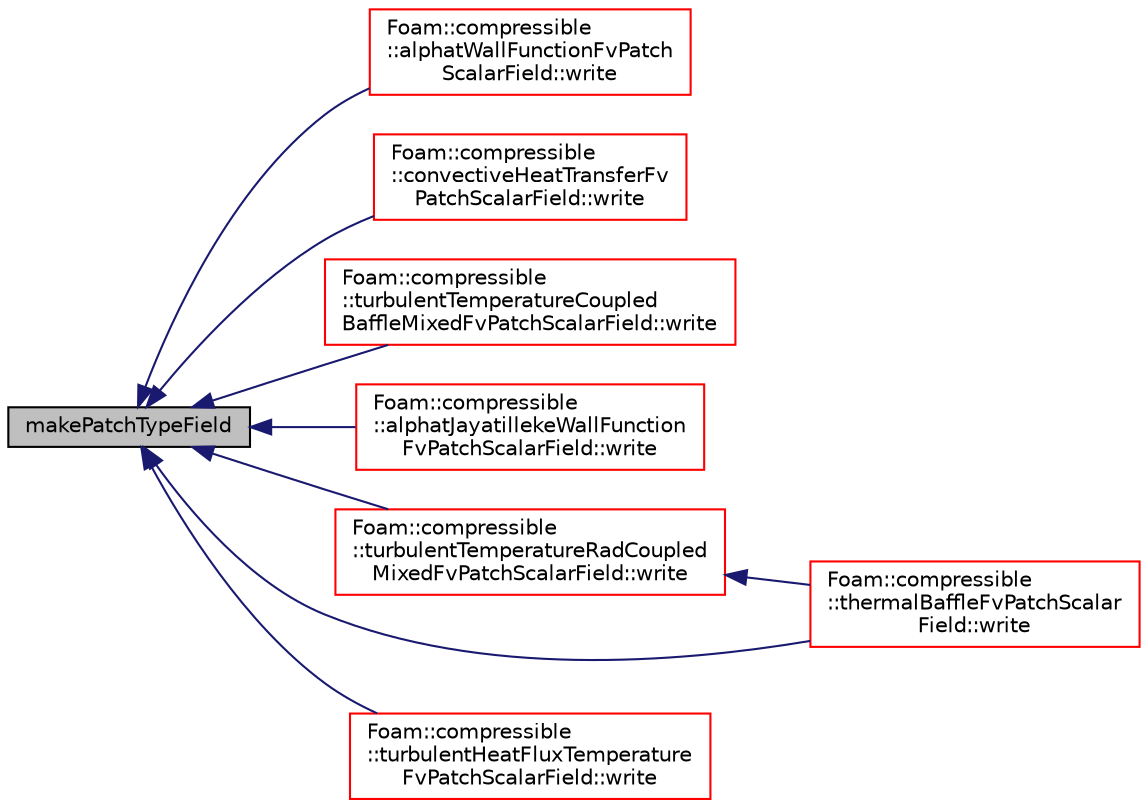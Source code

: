 digraph "makePatchTypeField"
{
  bgcolor="transparent";
  edge [fontname="Helvetica",fontsize="10",labelfontname="Helvetica",labelfontsize="10"];
  node [fontname="Helvetica",fontsize="10",shape=record];
  rankdir="LR";
  Node1 [label="makePatchTypeField",height=0.2,width=0.4,color="black", fillcolor="grey75", style="filled", fontcolor="black"];
  Node1 -> Node2 [dir="back",color="midnightblue",fontsize="10",style="solid",fontname="Helvetica"];
  Node2 [label="Foam::compressible\l::alphatWallFunctionFvPatch\lScalarField::write",height=0.2,width=0.4,color="red",URL="$a32037.html#a293fdfec8bdfbd5c3913ab4c9f3454ff",tooltip="Write. "];
  Node1 -> Node4 [dir="back",color="midnightblue",fontsize="10",style="solid",fontname="Helvetica"];
  Node4 [label="Foam::compressible\l::convectiveHeatTransferFv\lPatchScalarField::write",height=0.2,width=0.4,color="red",URL="$a31993.html#a293fdfec8bdfbd5c3913ab4c9f3454ff",tooltip="Write. "];
  Node1 -> Node6 [dir="back",color="midnightblue",fontsize="10",style="solid",fontname="Helvetica"];
  Node6 [label="Foam::compressible\l::turbulentTemperatureCoupled\lBaffleMixedFvPatchScalarField::write",height=0.2,width=0.4,color="red",URL="$a32021.html#a293fdfec8bdfbd5c3913ab4c9f3454ff",tooltip="Write. "];
  Node1 -> Node9 [dir="back",color="midnightblue",fontsize="10",style="solid",fontname="Helvetica"];
  Node9 [label="Foam::compressible\l::alphatJayatillekeWallFunction\lFvPatchScalarField::write",height=0.2,width=0.4,color="red",URL="$a32029.html#a293fdfec8bdfbd5c3913ab4c9f3454ff",tooltip="Write. "];
  Node1 -> Node11 [dir="back",color="midnightblue",fontsize="10",style="solid",fontname="Helvetica"];
  Node11 [label="Foam::compressible\l::turbulentTemperatureRadCoupled\lMixedFvPatchScalarField::write",height=0.2,width=0.4,color="red",URL="$a32025.html#a293fdfec8bdfbd5c3913ab4c9f3454ff",tooltip="Write. "];
  Node11 -> Node12 [dir="back",color="midnightblue",fontsize="10",style="solid",fontname="Helvetica"];
  Node12 [label="Foam::compressible\l::thermalBaffleFvPatchScalar\lField::write",height=0.2,width=0.4,color="red",URL="$a30269.html#a293fdfec8bdfbd5c3913ab4c9f3454ff",tooltip="Write. "];
  Node1 -> Node17 [dir="back",color="midnightblue",fontsize="10",style="solid",fontname="Helvetica"];
  Node17 [label="Foam::compressible\l::turbulentHeatFluxTemperature\lFvPatchScalarField::write",height=0.2,width=0.4,color="red",URL="$a32017.html#a293fdfec8bdfbd5c3913ab4c9f3454ff",tooltip="Write. "];
  Node1 -> Node12 [dir="back",color="midnightblue",fontsize="10",style="solid",fontname="Helvetica"];
}
